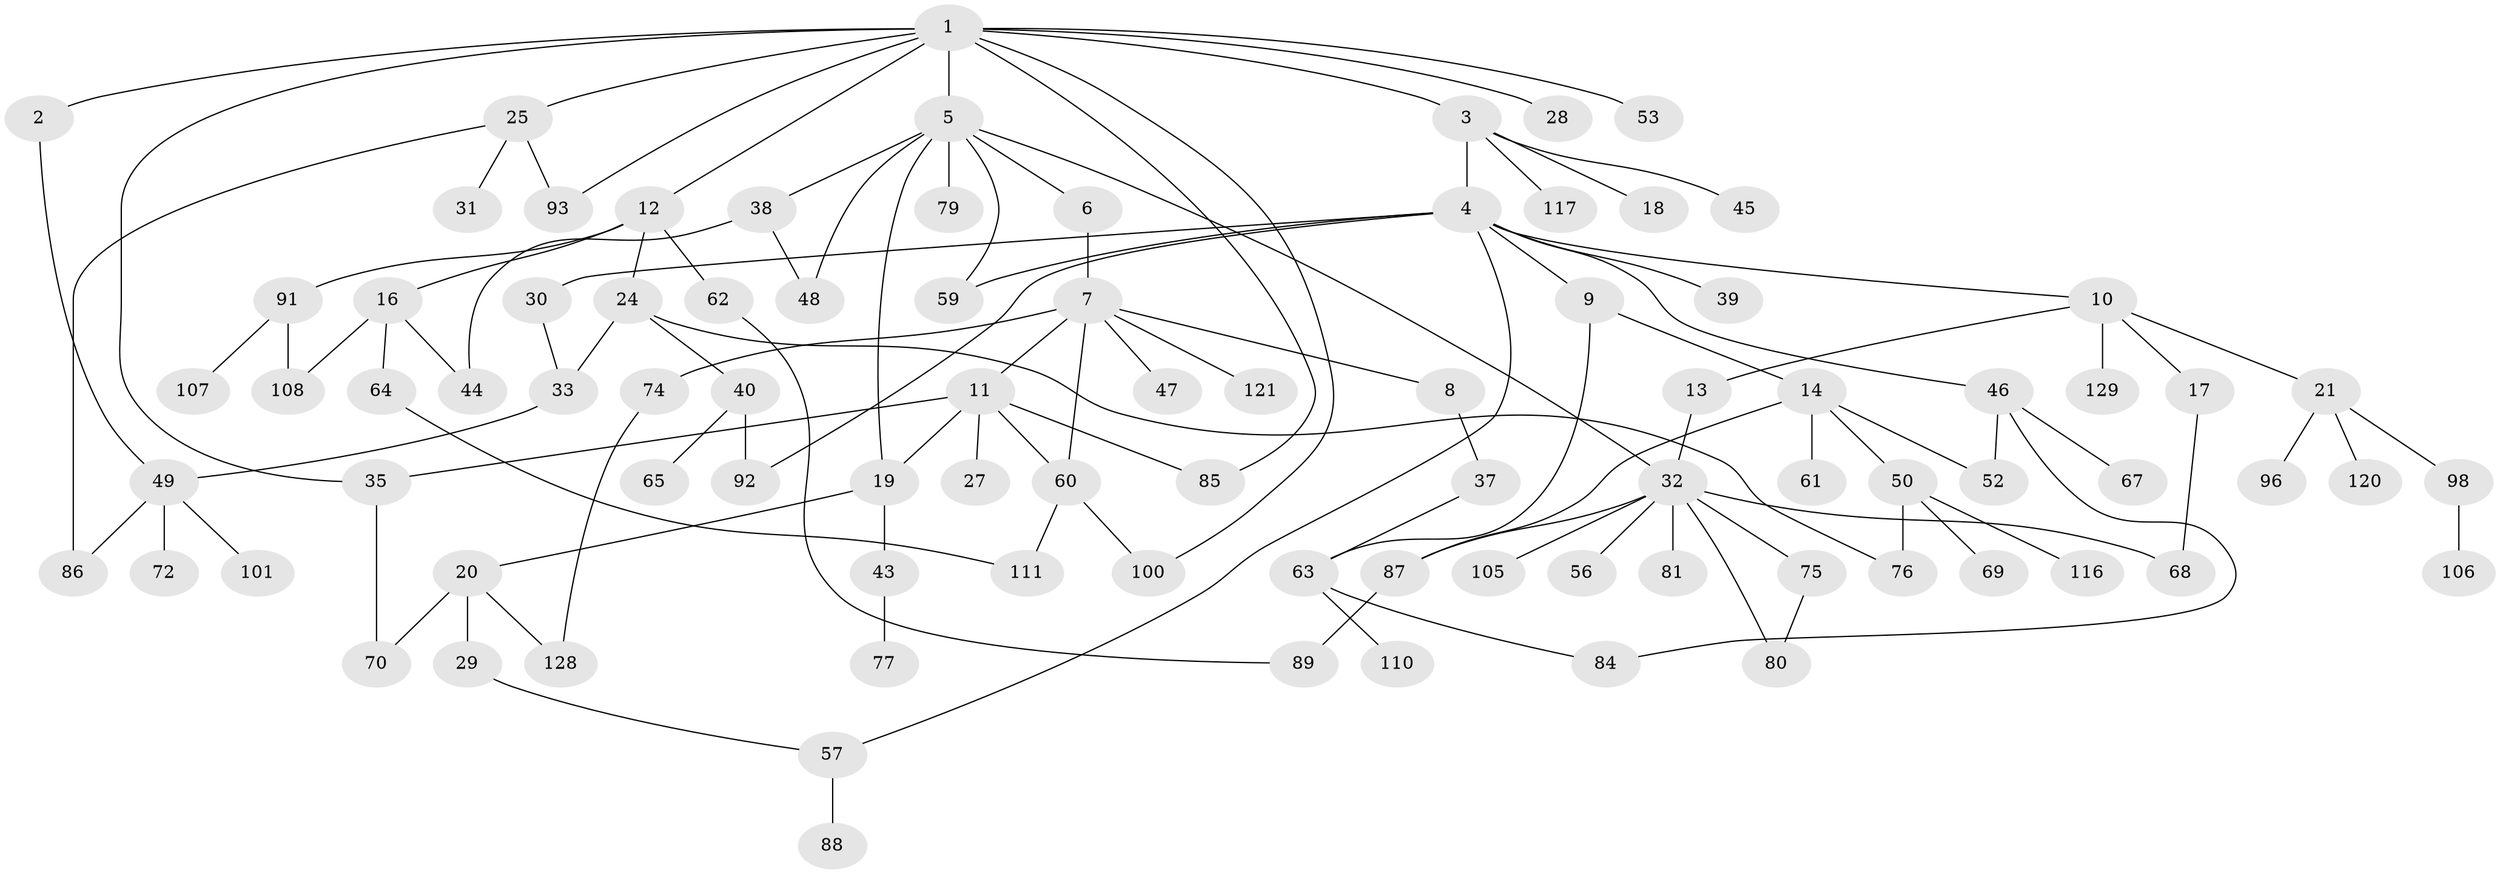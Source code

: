 // original degree distribution, {10: 0.007692307692307693, 2: 0.4076923076923077, 5: 0.09230769230769231, 8: 0.007692307692307693, 6: 0.023076923076923078, 4: 0.06153846153846154, 3: 0.1, 1: 0.3}
// Generated by graph-tools (version 1.1) at 2025/41/03/06/25 10:41:25]
// undirected, 90 vertices, 116 edges
graph export_dot {
graph [start="1"]
  node [color=gray90,style=filled];
  1 [super="+82"];
  2 [super="+42"];
  3 [super="+103"];
  4 [super="+23"];
  5 [super="+34"];
  6;
  7 [super="+15"];
  8;
  9 [super="+114"];
  10 [super="+51"];
  11;
  12 [super="+22"];
  13;
  14 [super="+36"];
  16 [super="+26"];
  17 [super="+127"];
  18;
  19 [super="+97"];
  20 [super="+58"];
  21 [super="+41"];
  24 [super="+115"];
  25 [super="+95"];
  27;
  28;
  29;
  30 [super="+112"];
  31 [super="+124"];
  32 [super="+71"];
  33 [super="+126"];
  35 [super="+83"];
  37;
  38;
  39;
  40;
  43 [super="+66"];
  44;
  45;
  46 [super="+55"];
  47;
  48;
  49;
  50 [super="+54"];
  52 [super="+102"];
  53;
  56;
  57 [super="+125"];
  59;
  60 [super="+94"];
  61;
  62;
  63 [super="+90"];
  64;
  65 [super="+73"];
  67;
  68;
  69 [super="+113"];
  70 [super="+118"];
  72;
  74 [super="+99"];
  75;
  76;
  77 [super="+78"];
  79 [super="+122"];
  80 [super="+123"];
  81;
  84;
  85;
  86;
  87 [super="+119"];
  88;
  89;
  91 [super="+109"];
  92 [super="+104"];
  93;
  96;
  98;
  100;
  101;
  105;
  106;
  107;
  108 [super="+130"];
  110;
  111;
  116;
  117;
  120;
  121;
  128;
  129;
  1 -- 2;
  1 -- 3;
  1 -- 5;
  1 -- 12;
  1 -- 25;
  1 -- 28;
  1 -- 35;
  1 -- 53;
  1 -- 85;
  1 -- 100;
  1 -- 93;
  2 -- 49;
  3 -- 4;
  3 -- 18;
  3 -- 45;
  3 -- 117;
  4 -- 9;
  4 -- 10;
  4 -- 30;
  4 -- 39;
  4 -- 57;
  4 -- 92;
  4 -- 59;
  4 -- 46;
  5 -- 6;
  5 -- 38;
  5 -- 59;
  5 -- 32;
  5 -- 48;
  5 -- 19;
  5 -- 79;
  6 -- 7;
  7 -- 8;
  7 -- 11;
  7 -- 74;
  7 -- 121;
  7 -- 60;
  7 -- 47;
  8 -- 37;
  9 -- 14;
  9 -- 63;
  10 -- 13;
  10 -- 17;
  10 -- 21;
  10 -- 129;
  11 -- 19;
  11 -- 27;
  11 -- 60;
  11 -- 85;
  11 -- 35;
  12 -- 16;
  12 -- 24;
  12 -- 91;
  12 -- 62;
  13 -- 32;
  14 -- 50;
  14 -- 52;
  14 -- 61;
  14 -- 87;
  16 -- 64;
  16 -- 44;
  16 -- 108;
  17 -- 68;
  19 -- 20;
  19 -- 43;
  20 -- 29;
  20 -- 70;
  20 -- 128;
  21 -- 98;
  21 -- 120;
  21 -- 96;
  24 -- 33;
  24 -- 40;
  24 -- 76;
  25 -- 31;
  25 -- 86;
  25 -- 93;
  29 -- 57;
  30 -- 33;
  32 -- 56;
  32 -- 87;
  32 -- 80;
  32 -- 81;
  32 -- 68;
  32 -- 105;
  32 -- 75;
  33 -- 49;
  35 -- 70;
  37 -- 63;
  38 -- 44;
  38 -- 48;
  40 -- 65;
  40 -- 92;
  43 -- 77;
  46 -- 67;
  46 -- 52;
  46 -- 84;
  49 -- 72;
  49 -- 86;
  49 -- 101;
  50 -- 116;
  50 -- 76;
  50 -- 69;
  57 -- 88;
  60 -- 100;
  60 -- 111;
  62 -- 89;
  63 -- 84;
  63 -- 110;
  64 -- 111;
  74 -- 128;
  75 -- 80;
  87 -- 89;
  91 -- 107;
  91 -- 108;
  98 -- 106;
}
